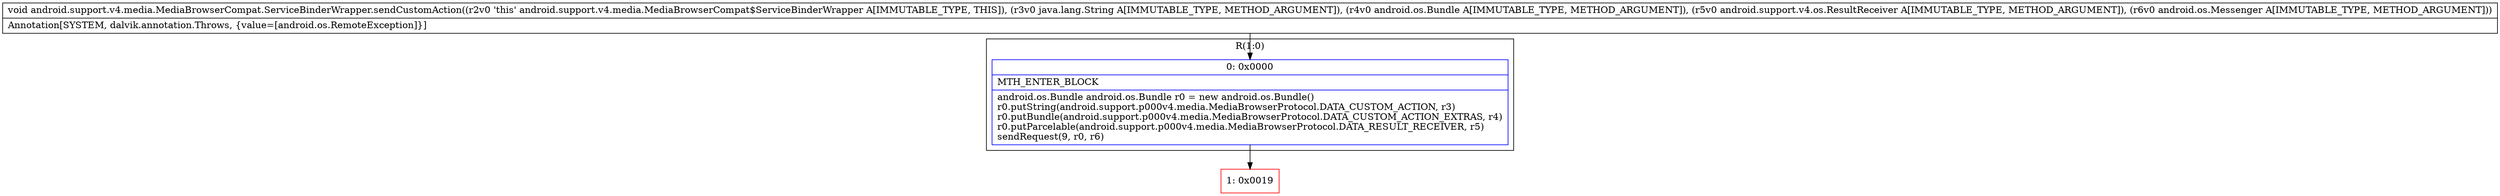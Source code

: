 digraph "CFG forandroid.support.v4.media.MediaBrowserCompat.ServiceBinderWrapper.sendCustomAction(Ljava\/lang\/String;Landroid\/os\/Bundle;Landroid\/support\/v4\/os\/ResultReceiver;Landroid\/os\/Messenger;)V" {
subgraph cluster_Region_1774518498 {
label = "R(1:0)";
node [shape=record,color=blue];
Node_0 [shape=record,label="{0\:\ 0x0000|MTH_ENTER_BLOCK\l|android.os.Bundle android.os.Bundle r0 = new android.os.Bundle()\lr0.putString(android.support.p000v4.media.MediaBrowserProtocol.DATA_CUSTOM_ACTION, r3)\lr0.putBundle(android.support.p000v4.media.MediaBrowserProtocol.DATA_CUSTOM_ACTION_EXTRAS, r4)\lr0.putParcelable(android.support.p000v4.media.MediaBrowserProtocol.DATA_RESULT_RECEIVER, r5)\lsendRequest(9, r0, r6)\l}"];
}
Node_1 [shape=record,color=red,label="{1\:\ 0x0019}"];
MethodNode[shape=record,label="{void android.support.v4.media.MediaBrowserCompat.ServiceBinderWrapper.sendCustomAction((r2v0 'this' android.support.v4.media.MediaBrowserCompat$ServiceBinderWrapper A[IMMUTABLE_TYPE, THIS]), (r3v0 java.lang.String A[IMMUTABLE_TYPE, METHOD_ARGUMENT]), (r4v0 android.os.Bundle A[IMMUTABLE_TYPE, METHOD_ARGUMENT]), (r5v0 android.support.v4.os.ResultReceiver A[IMMUTABLE_TYPE, METHOD_ARGUMENT]), (r6v0 android.os.Messenger A[IMMUTABLE_TYPE, METHOD_ARGUMENT]))  | Annotation[SYSTEM, dalvik.annotation.Throws, \{value=[android.os.RemoteException]\}]\l}"];
MethodNode -> Node_0;
Node_0 -> Node_1;
}

